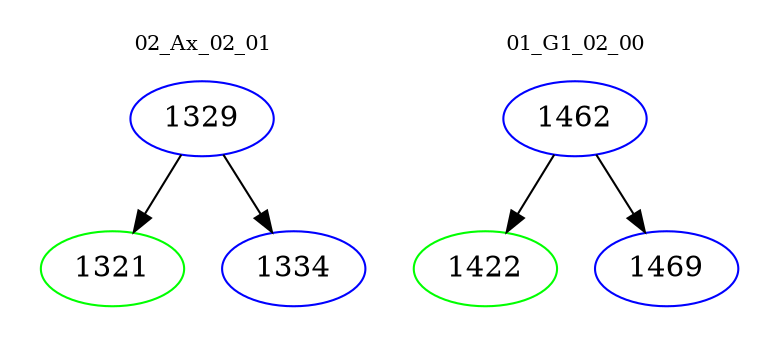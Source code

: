 digraph{
subgraph cluster_0 {
color = white
label = "02_Ax_02_01";
fontsize=10;
T0_1329 [label="1329", color="blue"]
T0_1329 -> T0_1321 [color="black"]
T0_1321 [label="1321", color="green"]
T0_1329 -> T0_1334 [color="black"]
T0_1334 [label="1334", color="blue"]
}
subgraph cluster_1 {
color = white
label = "01_G1_02_00";
fontsize=10;
T1_1462 [label="1462", color="blue"]
T1_1462 -> T1_1422 [color="black"]
T1_1422 [label="1422", color="green"]
T1_1462 -> T1_1469 [color="black"]
T1_1469 [label="1469", color="blue"]
}
}
